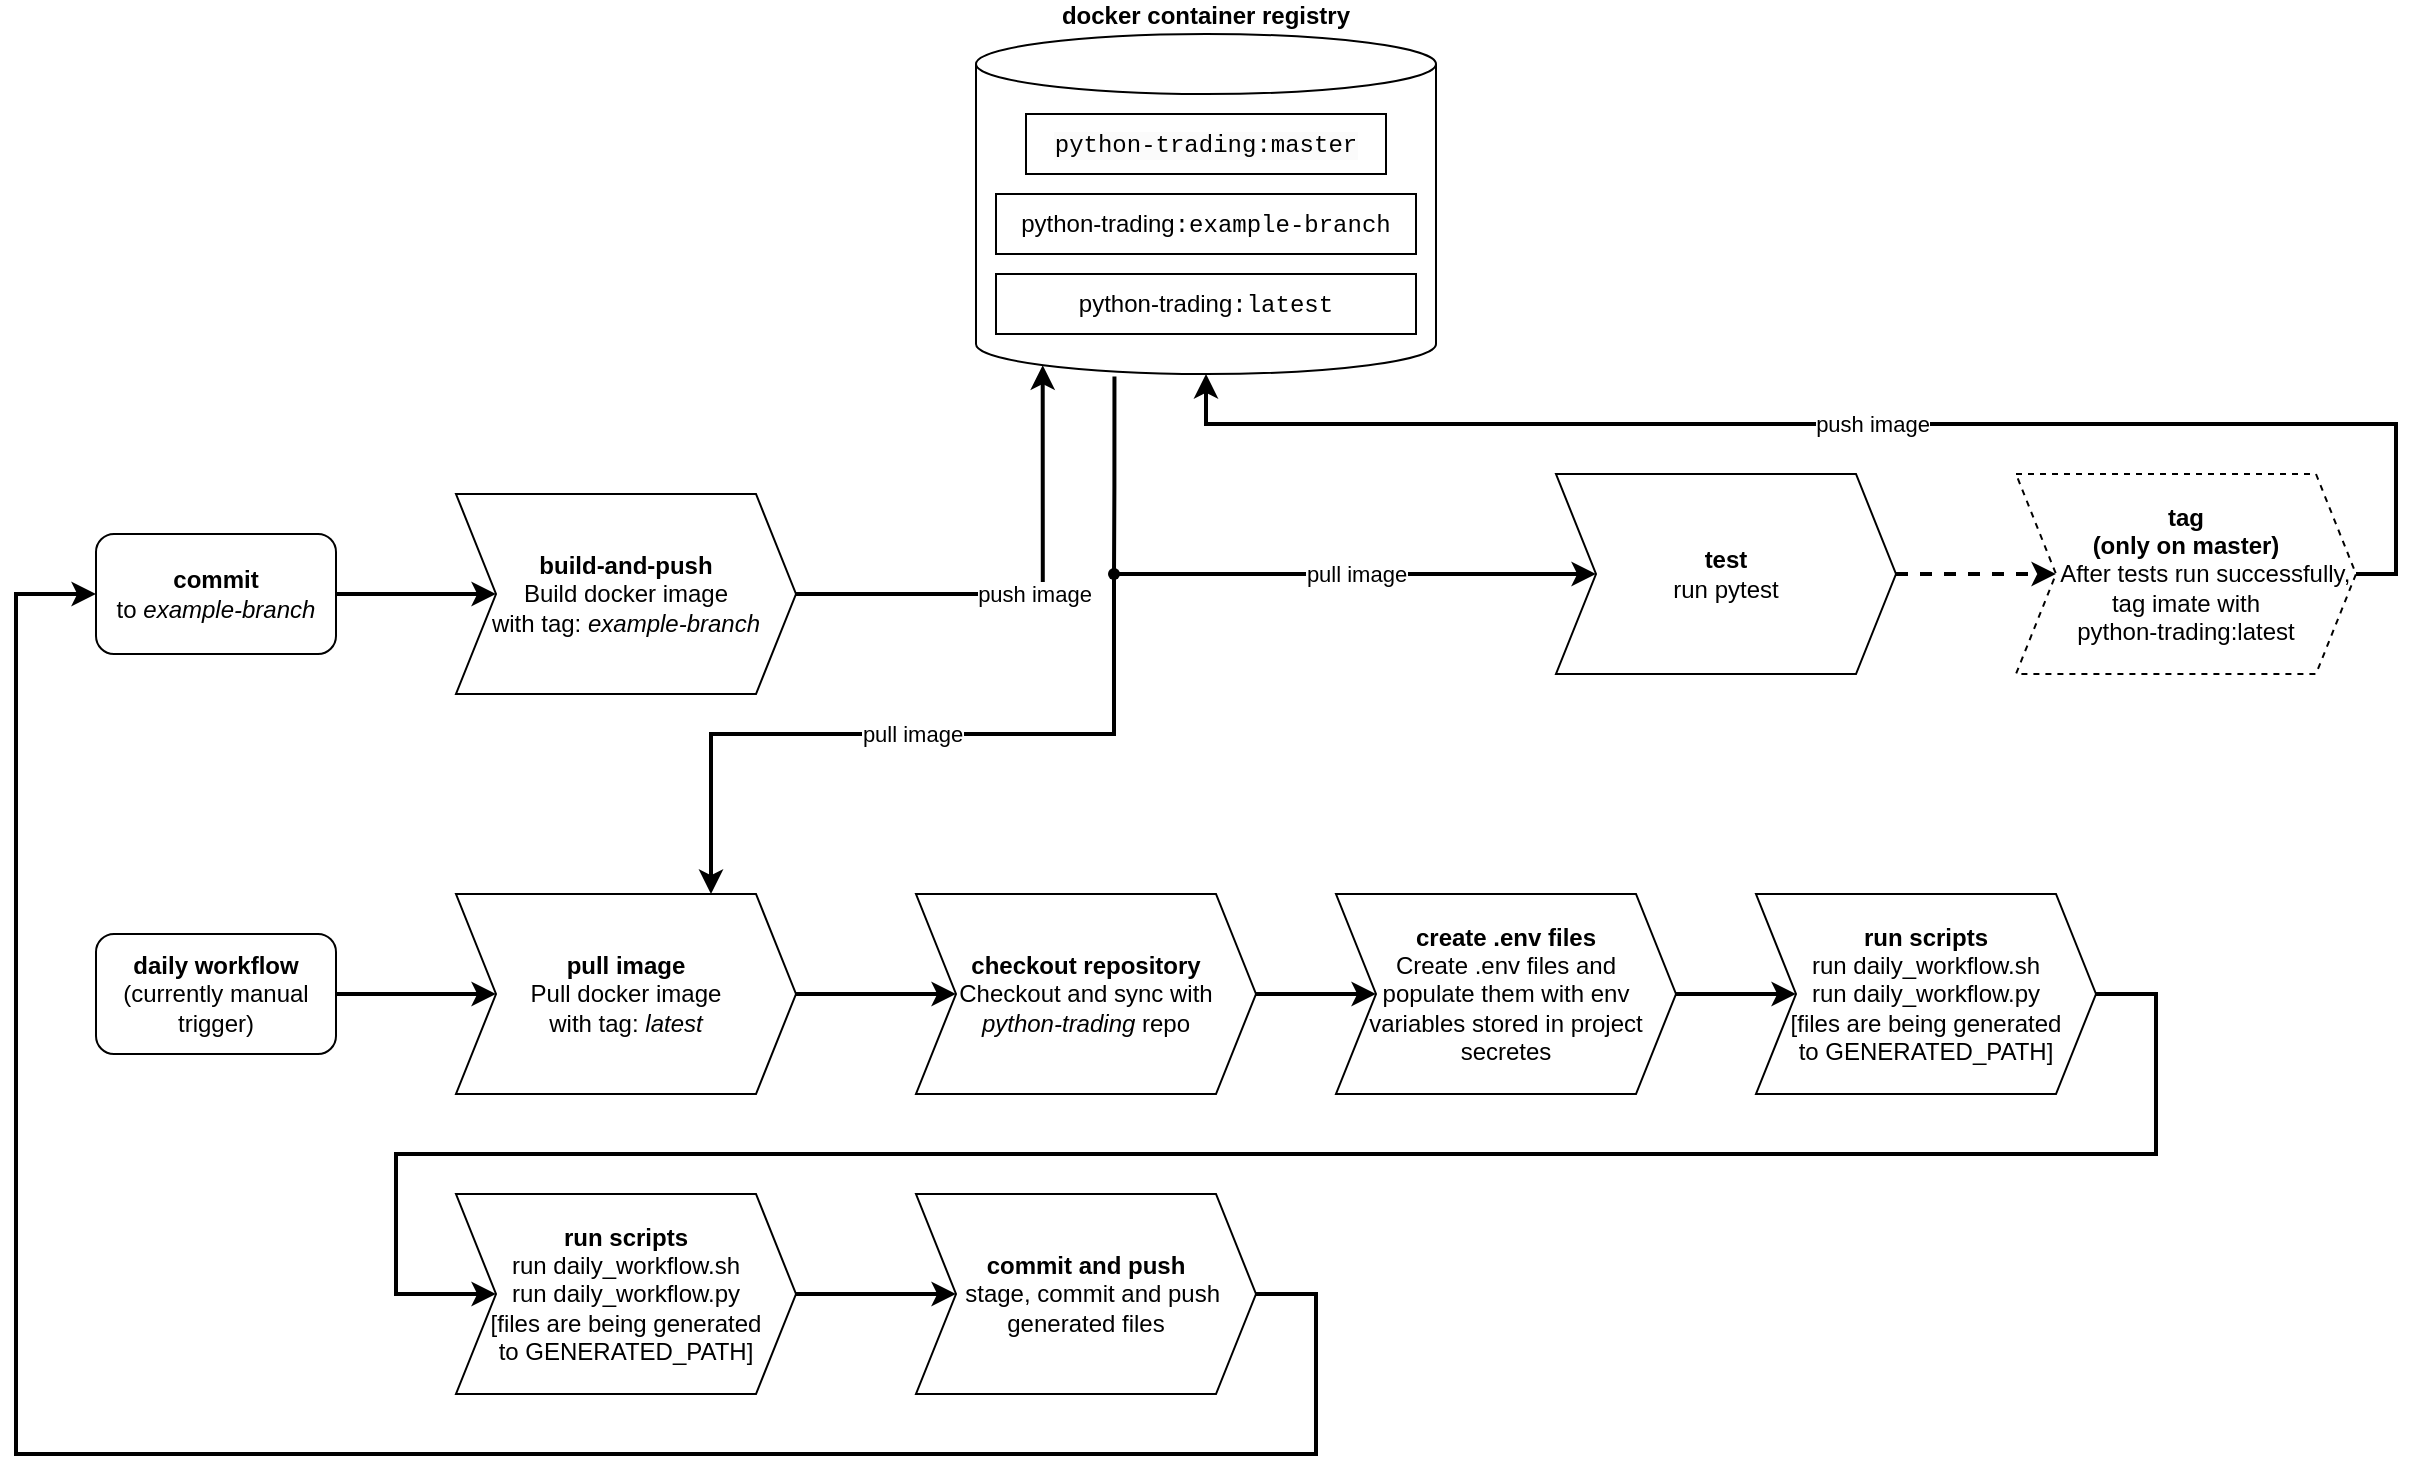 <mxfile version="22.1.15" type="github">
  <diagram name="Page-1" id="y8vAEm0ec6xkJn3cs_1N">
    <mxGraphModel dx="1706" dy="2176" grid="1" gridSize="10" guides="1" tooltips="1" connect="1" arrows="1" fold="1" page="1" pageScale="1" pageWidth="827" pageHeight="1169" math="0" shadow="0">
      <root>
        <mxCell id="0" />
        <mxCell id="1" parent="0" />
        <mxCell id="7NCAhC83S6CRaPXj9yjH-2" style="edgeStyle=orthogonalEdgeStyle;rounded=0;orthogonalLoop=1;jettySize=auto;html=1;exitX=1;exitY=0.5;exitDx=0;exitDy=0;entryX=0;entryY=0.5;entryDx=0;entryDy=0;strokeWidth=2;" edge="1" parent="1" source="7NCAhC83S6CRaPXj9yjH-3" target="7NCAhC83S6CRaPXj9yjH-6">
          <mxGeometry relative="1" as="geometry">
            <mxPoint x="281" y="70" as="targetPoint" />
          </mxGeometry>
        </mxCell>
        <mxCell id="7NCAhC83S6CRaPXj9yjH-3" value="&lt;b&gt;commit&lt;/b&gt; &lt;br&gt;to &lt;i&gt;example-branch&lt;/i&gt;" style="rounded=1;whiteSpace=wrap;html=1;" vertex="1" parent="1">
          <mxGeometry x="91" y="40" width="120" height="60" as="geometry" />
        </mxCell>
        <mxCell id="7NCAhC83S6CRaPXj9yjH-4" value="pull image" style="edgeStyle=orthogonalEdgeStyle;rounded=0;orthogonalLoop=1;jettySize=auto;html=1;exitDx=0;exitDy=0;exitPerimeter=0;strokeWidth=2;" edge="1" parent="1" source="7NCAhC83S6CRaPXj9yjH-30" target="7NCAhC83S6CRaPXj9yjH-9">
          <mxGeometry relative="1" as="geometry">
            <Array as="points">
              <mxPoint x="601" y="60" />
            </Array>
          </mxGeometry>
        </mxCell>
        <mxCell id="7NCAhC83S6CRaPXj9yjH-5" value="&lt;b&gt;docker container registry&lt;/b&gt;" style="shape=cylinder3;whiteSpace=wrap;html=1;boundedLbl=1;backgroundOutline=1;size=15;labelPosition=center;verticalLabelPosition=top;align=center;verticalAlign=bottom;" vertex="1" parent="1">
          <mxGeometry x="531" y="-210" width="230" height="170" as="geometry" />
        </mxCell>
        <mxCell id="7NCAhC83S6CRaPXj9yjH-6" value="&lt;b&gt;build-and-push&lt;/b&gt;&lt;br&gt;Build docker image&lt;br&gt;with tag: &lt;i&gt;example-branch&lt;/i&gt;" style="shape=step;perimeter=stepPerimeter;whiteSpace=wrap;html=1;fixedSize=1;" vertex="1" parent="1">
          <mxGeometry x="271" y="20" width="170" height="100" as="geometry" />
        </mxCell>
        <mxCell id="7NCAhC83S6CRaPXj9yjH-7" value="push image" style="edgeStyle=orthogonalEdgeStyle;rounded=0;orthogonalLoop=1;jettySize=auto;html=1;exitX=1;exitY=0.5;exitDx=0;exitDy=0;entryX=0.145;entryY=1;entryDx=0;entryDy=-4.35;entryPerimeter=0;strokeWidth=2;" edge="1" parent="1" source="7NCAhC83S6CRaPXj9yjH-6" target="7NCAhC83S6CRaPXj9yjH-5">
          <mxGeometry relative="1" as="geometry">
            <Array as="points">
              <mxPoint x="564" y="70" />
            </Array>
          </mxGeometry>
        </mxCell>
        <mxCell id="7NCAhC83S6CRaPXj9yjH-8" style="edgeStyle=orthogonalEdgeStyle;rounded=0;orthogonalLoop=1;jettySize=auto;html=1;exitX=1;exitY=0.5;exitDx=0;exitDy=0;entryX=0;entryY=0.5;entryDx=0;entryDy=0;strokeWidth=2;dashed=1;" edge="1" parent="1" source="7NCAhC83S6CRaPXj9yjH-9" target="7NCAhC83S6CRaPXj9yjH-26">
          <mxGeometry relative="1" as="geometry" />
        </mxCell>
        <mxCell id="7NCAhC83S6CRaPXj9yjH-9" value="&lt;b&gt;test&lt;br&gt;&lt;/b&gt;run pytest" style="shape=step;perimeter=stepPerimeter;whiteSpace=wrap;html=1;fixedSize=1;" vertex="1" parent="1">
          <mxGeometry x="821" y="10" width="170" height="100" as="geometry" />
        </mxCell>
        <mxCell id="7NCAhC83S6CRaPXj9yjH-10" style="edgeStyle=orthogonalEdgeStyle;rounded=0;orthogonalLoop=1;jettySize=auto;html=1;exitX=1;exitY=0.5;exitDx=0;exitDy=0;entryX=0;entryY=0.5;entryDx=0;entryDy=0;strokeWidth=2;" edge="1" parent="1" source="7NCAhC83S6CRaPXj9yjH-11" target="7NCAhC83S6CRaPXj9yjH-15">
          <mxGeometry relative="1" as="geometry" />
        </mxCell>
        <mxCell id="7NCAhC83S6CRaPXj9yjH-11" value="&lt;b&gt;daily workflow&lt;/b&gt;&lt;br&gt;(currently manual trigger)" style="rounded=1;whiteSpace=wrap;html=1;" vertex="1" parent="1">
          <mxGeometry x="91" y="240" width="120" height="60" as="geometry" />
        </mxCell>
        <mxCell id="7NCAhC83S6CRaPXj9yjH-12" value="&lt;span style=&quot;border-color: var(--border-color); font-size: 12px; font-style: normal; font-variant-ligatures: normal; font-variant-caps: normal; font-weight: 400; letter-spacing: normal; orphans: 2; text-indent: 0px; text-transform: none; widows: 2; word-spacing: 0px; -webkit-text-stroke-width: 0px; background-color: rgb(251, 251, 251); text-decoration-thickness: initial; text-decoration-style: initial; text-decoration-color: initial; box-sizing: border-box; font-family: ui-monospace, SFMono-Regular, &amp;quot;SF Mono&amp;quot;, Menlo, Consolas, &amp;quot;Liberation Mono&amp;quot;, monospace; text-align: left; color: var(--fgColor-done, var(--color-done-fg)) !important;&quot; class=&quot;color-fg-done&quot;&gt;python-trading&lt;/span&gt;&lt;span style=&quot;border-color: var(--border-color); font-size: 12px; font-style: normal; font-variant-ligatures: normal; font-variant-caps: normal; font-weight: 400; letter-spacing: normal; orphans: 2; text-indent: 0px; text-transform: none; widows: 2; word-spacing: 0px; -webkit-text-stroke-width: 0px; background-color: rgb(251, 251, 251); text-decoration-thickness: initial; text-decoration-style: initial; text-decoration-color: initial; box-sizing: border-box; font-family: ui-monospace, SFMono-Regular, &amp;quot;SF Mono&amp;quot;, Menlo, Consolas, &amp;quot;Liberation Mono&amp;quot;, monospace; text-align: left; color: var(--fgColor-done, var(--color-done-fg)) !important;&quot; class=&quot;color-fg-done&quot;&gt;:master&lt;/span&gt;" style="rounded=0;whiteSpace=wrap;html=1;" vertex="1" parent="1">
          <mxGeometry x="556" y="-170" width="180" height="30" as="geometry" />
        </mxCell>
        <mxCell id="7NCAhC83S6CRaPXj9yjH-13" value="python-trading&lt;span style=&quot;border-color: var(--border-color); box-sizing: border-box; font-family: ui-monospace, SFMono-Regular, &amp;quot;SF Mono&amp;quot;, Menlo, Consolas, &amp;quot;Liberation Mono&amp;quot;, monospace; text-align: left; color: var(--fgColor-done, var(--color-done-fg)) !important;&quot; class=&quot;color-fg-done&quot;&gt;:example-branch&lt;/span&gt;" style="rounded=0;whiteSpace=wrap;html=1;" vertex="1" parent="1">
          <mxGeometry x="541" y="-130" width="210" height="30" as="geometry" />
        </mxCell>
        <mxCell id="7NCAhC83S6CRaPXj9yjH-14" style="edgeStyle=orthogonalEdgeStyle;rounded=0;orthogonalLoop=1;jettySize=auto;html=1;exitX=1;exitY=0.5;exitDx=0;exitDy=0;entryX=0;entryY=0.5;entryDx=0;entryDy=0;strokeWidth=2;" edge="1" parent="1" source="7NCAhC83S6CRaPXj9yjH-15" target="7NCAhC83S6CRaPXj9yjH-17">
          <mxGeometry relative="1" as="geometry" />
        </mxCell>
        <mxCell id="7NCAhC83S6CRaPXj9yjH-15" value="&lt;b&gt;pull image&lt;br&gt;&lt;/b&gt;Pull docker image&lt;br&gt;with tag: &lt;i&gt;latest&lt;/i&gt;" style="shape=step;perimeter=stepPerimeter;whiteSpace=wrap;html=1;fixedSize=1;" vertex="1" parent="1">
          <mxGeometry x="271" y="220" width="170" height="100" as="geometry" />
        </mxCell>
        <mxCell id="7NCAhC83S6CRaPXj9yjH-16" style="edgeStyle=orthogonalEdgeStyle;rounded=0;orthogonalLoop=1;jettySize=auto;html=1;exitX=1;exitY=0.5;exitDx=0;exitDy=0;entryX=0;entryY=0.5;entryDx=0;entryDy=0;strokeWidth=2;" edge="1" parent="1" source="7NCAhC83S6CRaPXj9yjH-17" target="7NCAhC83S6CRaPXj9yjH-19">
          <mxGeometry relative="1" as="geometry" />
        </mxCell>
        <mxCell id="7NCAhC83S6CRaPXj9yjH-17" value="&lt;b&gt;checkout repository&lt;br&gt;&lt;/b&gt;Checkout and sync with &lt;i&gt;python-trading&lt;/i&gt; repo" style="shape=step;perimeter=stepPerimeter;whiteSpace=wrap;html=1;fixedSize=1;" vertex="1" parent="1">
          <mxGeometry x="501" y="220" width="170" height="100" as="geometry" />
        </mxCell>
        <mxCell id="7NCAhC83S6CRaPXj9yjH-18" style="edgeStyle=orthogonalEdgeStyle;rounded=0;orthogonalLoop=1;jettySize=auto;html=1;exitX=1;exitY=0.5;exitDx=0;exitDy=0;strokeWidth=2;" edge="1" parent="1" source="7NCAhC83S6CRaPXj9yjH-19" target="7NCAhC83S6CRaPXj9yjH-21">
          <mxGeometry relative="1" as="geometry" />
        </mxCell>
        <mxCell id="7NCAhC83S6CRaPXj9yjH-19" value="&lt;b&gt;create .env files&lt;br&gt;&lt;/b&gt;Create .env files and &lt;br&gt;populate them with env&lt;br&gt;variables stored in project secretes" style="shape=step;perimeter=stepPerimeter;whiteSpace=wrap;html=1;fixedSize=1;" vertex="1" parent="1">
          <mxGeometry x="711" y="220" width="170" height="100" as="geometry" />
        </mxCell>
        <mxCell id="7NCAhC83S6CRaPXj9yjH-20" style="edgeStyle=orthogonalEdgeStyle;rounded=0;orthogonalLoop=1;jettySize=auto;html=1;exitX=1;exitY=0.5;exitDx=0;exitDy=0;entryX=0;entryY=0.5;entryDx=0;entryDy=0;strokeWidth=2;" edge="1" parent="1" source="7NCAhC83S6CRaPXj9yjH-21" target="7NCAhC83S6CRaPXj9yjH-23">
          <mxGeometry relative="1" as="geometry">
            <mxPoint x="1051" y="280" as="sourcePoint" />
            <mxPoint x="251" y="430" as="targetPoint" />
            <Array as="points">
              <mxPoint x="1121" y="270" />
              <mxPoint x="1121" y="350" />
              <mxPoint x="241" y="350" />
              <mxPoint x="241" y="420" />
            </Array>
          </mxGeometry>
        </mxCell>
        <mxCell id="7NCAhC83S6CRaPXj9yjH-21" value="&lt;b&gt;run scripts&lt;br&gt;&lt;/b&gt;run daily_workflow.sh&lt;br&gt;run daily_workflow.py&lt;br&gt;[files are being generated &lt;br&gt;to&amp;nbsp;GENERATED_PATH&lt;span style=&quot;background-color: initial;&quot;&gt;]&lt;/span&gt;" style="shape=step;perimeter=stepPerimeter;whiteSpace=wrap;html=1;fixedSize=1;" vertex="1" parent="1">
          <mxGeometry x="921" y="220" width="170" height="100" as="geometry" />
        </mxCell>
        <mxCell id="7NCAhC83S6CRaPXj9yjH-22" style="edgeStyle=orthogonalEdgeStyle;rounded=0;orthogonalLoop=1;jettySize=auto;html=1;exitX=1;exitY=0.5;exitDx=0;exitDy=0;entryX=0;entryY=0.5;entryDx=0;entryDy=0;strokeWidth=2;" edge="1" parent="1" source="7NCAhC83S6CRaPXj9yjH-23" target="7NCAhC83S6CRaPXj9yjH-25">
          <mxGeometry relative="1" as="geometry" />
        </mxCell>
        <mxCell id="7NCAhC83S6CRaPXj9yjH-23" value="&lt;b&gt;run scripts&lt;br&gt;&lt;/b&gt;run daily_workflow.sh&lt;br&gt;run daily_workflow.py&lt;br&gt;[files are being generated &lt;br&gt;to&amp;nbsp;GENERATED_PATH&lt;span style=&quot;background-color: initial;&quot;&gt;]&lt;/span&gt;" style="shape=step;perimeter=stepPerimeter;whiteSpace=wrap;html=1;fixedSize=1;" vertex="1" parent="1">
          <mxGeometry x="271" y="370" width="170" height="100" as="geometry" />
        </mxCell>
        <mxCell id="7NCAhC83S6CRaPXj9yjH-24" style="edgeStyle=orthogonalEdgeStyle;rounded=0;orthogonalLoop=1;jettySize=auto;html=1;exitX=1;exitY=0.5;exitDx=0;exitDy=0;entryX=0;entryY=0.5;entryDx=0;entryDy=0;strokeWidth=2;" edge="1" parent="1" source="7NCAhC83S6CRaPXj9yjH-25" target="7NCAhC83S6CRaPXj9yjH-3">
          <mxGeometry relative="1" as="geometry">
            <Array as="points">
              <mxPoint x="701" y="420" />
              <mxPoint x="701" y="500" />
              <mxPoint x="51" y="500" />
              <mxPoint x="51" y="70" />
            </Array>
          </mxGeometry>
        </mxCell>
        <mxCell id="7NCAhC83S6CRaPXj9yjH-25" value="&lt;blockquote style=&quot;margin: 0 0 0 40px; border: none; padding: 0px;&quot;&gt;&lt;/blockquote&gt;&lt;b style=&quot;background-color: initial;&quot;&gt;commit and push&lt;/b&gt;&lt;br&gt;&lt;blockquote style=&quot;margin: 0 0 0 40px; border: none; padding: 0px;&quot;&gt;&lt;/blockquote&gt;&lt;span style=&quot;background-color: initial;&quot;&gt;&amp;nbsp; &amp;nbsp;stage, commit and push&amp;nbsp;&lt;/span&gt;&lt;br&gt;generated files" style="shape=step;perimeter=stepPerimeter;whiteSpace=wrap;html=1;fixedSize=1;" vertex="1" parent="1">
          <mxGeometry x="501" y="370" width="170" height="100" as="geometry" />
        </mxCell>
        <mxCell id="7NCAhC83S6CRaPXj9yjH-26" value="&lt;b&gt;tag&lt;br&gt;(only on master)&lt;br&gt;&lt;/b&gt;&amp;nbsp; &amp;nbsp; &amp;nbsp; After tests run successfully,&lt;br&gt;tag imate with &lt;br&gt;python-trading:latest" style="shape=step;perimeter=stepPerimeter;whiteSpace=wrap;html=1;fixedSize=1;dashed=1;" vertex="1" parent="1">
          <mxGeometry x="1051" y="10" width="170" height="100" as="geometry" />
        </mxCell>
        <mxCell id="7NCAhC83S6CRaPXj9yjH-27" value="push image" style="edgeStyle=orthogonalEdgeStyle;rounded=0;orthogonalLoop=1;jettySize=auto;html=1;exitX=1;exitY=0.5;exitDx=0;exitDy=0;entryX=0.5;entryY=1;entryDx=0;entryDy=0;entryPerimeter=0;strokeWidth=2;" edge="1" parent="1" source="7NCAhC83S6CRaPXj9yjH-26" target="7NCAhC83S6CRaPXj9yjH-5">
          <mxGeometry relative="1" as="geometry" />
        </mxCell>
        <mxCell id="7NCAhC83S6CRaPXj9yjH-28" value="python-trading&lt;span style=&quot;border-color: var(--border-color); box-sizing: border-box; font-family: ui-monospace, SFMono-Regular, &amp;quot;SF Mono&amp;quot;, Menlo, Consolas, &amp;quot;Liberation Mono&amp;quot;, monospace; text-align: left; color: var(--fgColor-done, var(--color-done-fg)) !important;&quot; class=&quot;color-fg-done&quot;&gt;:latest&lt;/span&gt;" style="rounded=0;whiteSpace=wrap;html=1;" vertex="1" parent="1">
          <mxGeometry x="541" y="-90" width="210" height="30" as="geometry" />
        </mxCell>
        <mxCell id="7NCAhC83S6CRaPXj9yjH-29" value="" style="edgeStyle=orthogonalEdgeStyle;rounded=0;orthogonalLoop=1;jettySize=auto;html=1;exitX=0.301;exitY=1.007;exitDx=0;exitDy=0;exitPerimeter=0;strokeWidth=2;endArrow=none;endFill=0;" edge="1" parent="1" source="7NCAhC83S6CRaPXj9yjH-5" target="7NCAhC83S6CRaPXj9yjH-30">
          <mxGeometry relative="1" as="geometry">
            <mxPoint x="600" y="-39" as="sourcePoint" />
            <mxPoint x="841" y="60" as="targetPoint" />
            <Array as="points">
              <mxPoint x="600" y="16" />
            </Array>
          </mxGeometry>
        </mxCell>
        <mxCell id="7NCAhC83S6CRaPXj9yjH-30" value="" style="shape=waypoint;sketch=0;fillStyle=solid;size=6;pointerEvents=1;points=[];fillColor=none;resizable=0;rotatable=0;perimeter=centerPerimeter;snapToPoint=1;" vertex="1" parent="1">
          <mxGeometry x="590" y="50" width="20" height="20" as="geometry" />
        </mxCell>
        <mxCell id="7NCAhC83S6CRaPXj9yjH-31" value="pull image" style="edgeStyle=orthogonalEdgeStyle;rounded=0;orthogonalLoop=1;jettySize=auto;html=1;strokeWidth=2;entryX=0.75;entryY=0;entryDx=0;entryDy=0;" edge="1" parent="1" source="7NCAhC83S6CRaPXj9yjH-30" target="7NCAhC83S6CRaPXj9yjH-15">
          <mxGeometry relative="1" as="geometry">
            <mxPoint x="610" y="70" as="sourcePoint" />
            <mxPoint x="851" y="70" as="targetPoint" />
            <Array as="points">
              <mxPoint x="600" y="140" />
              <mxPoint x="399" y="140" />
            </Array>
          </mxGeometry>
        </mxCell>
      </root>
    </mxGraphModel>
  </diagram>
</mxfile>
